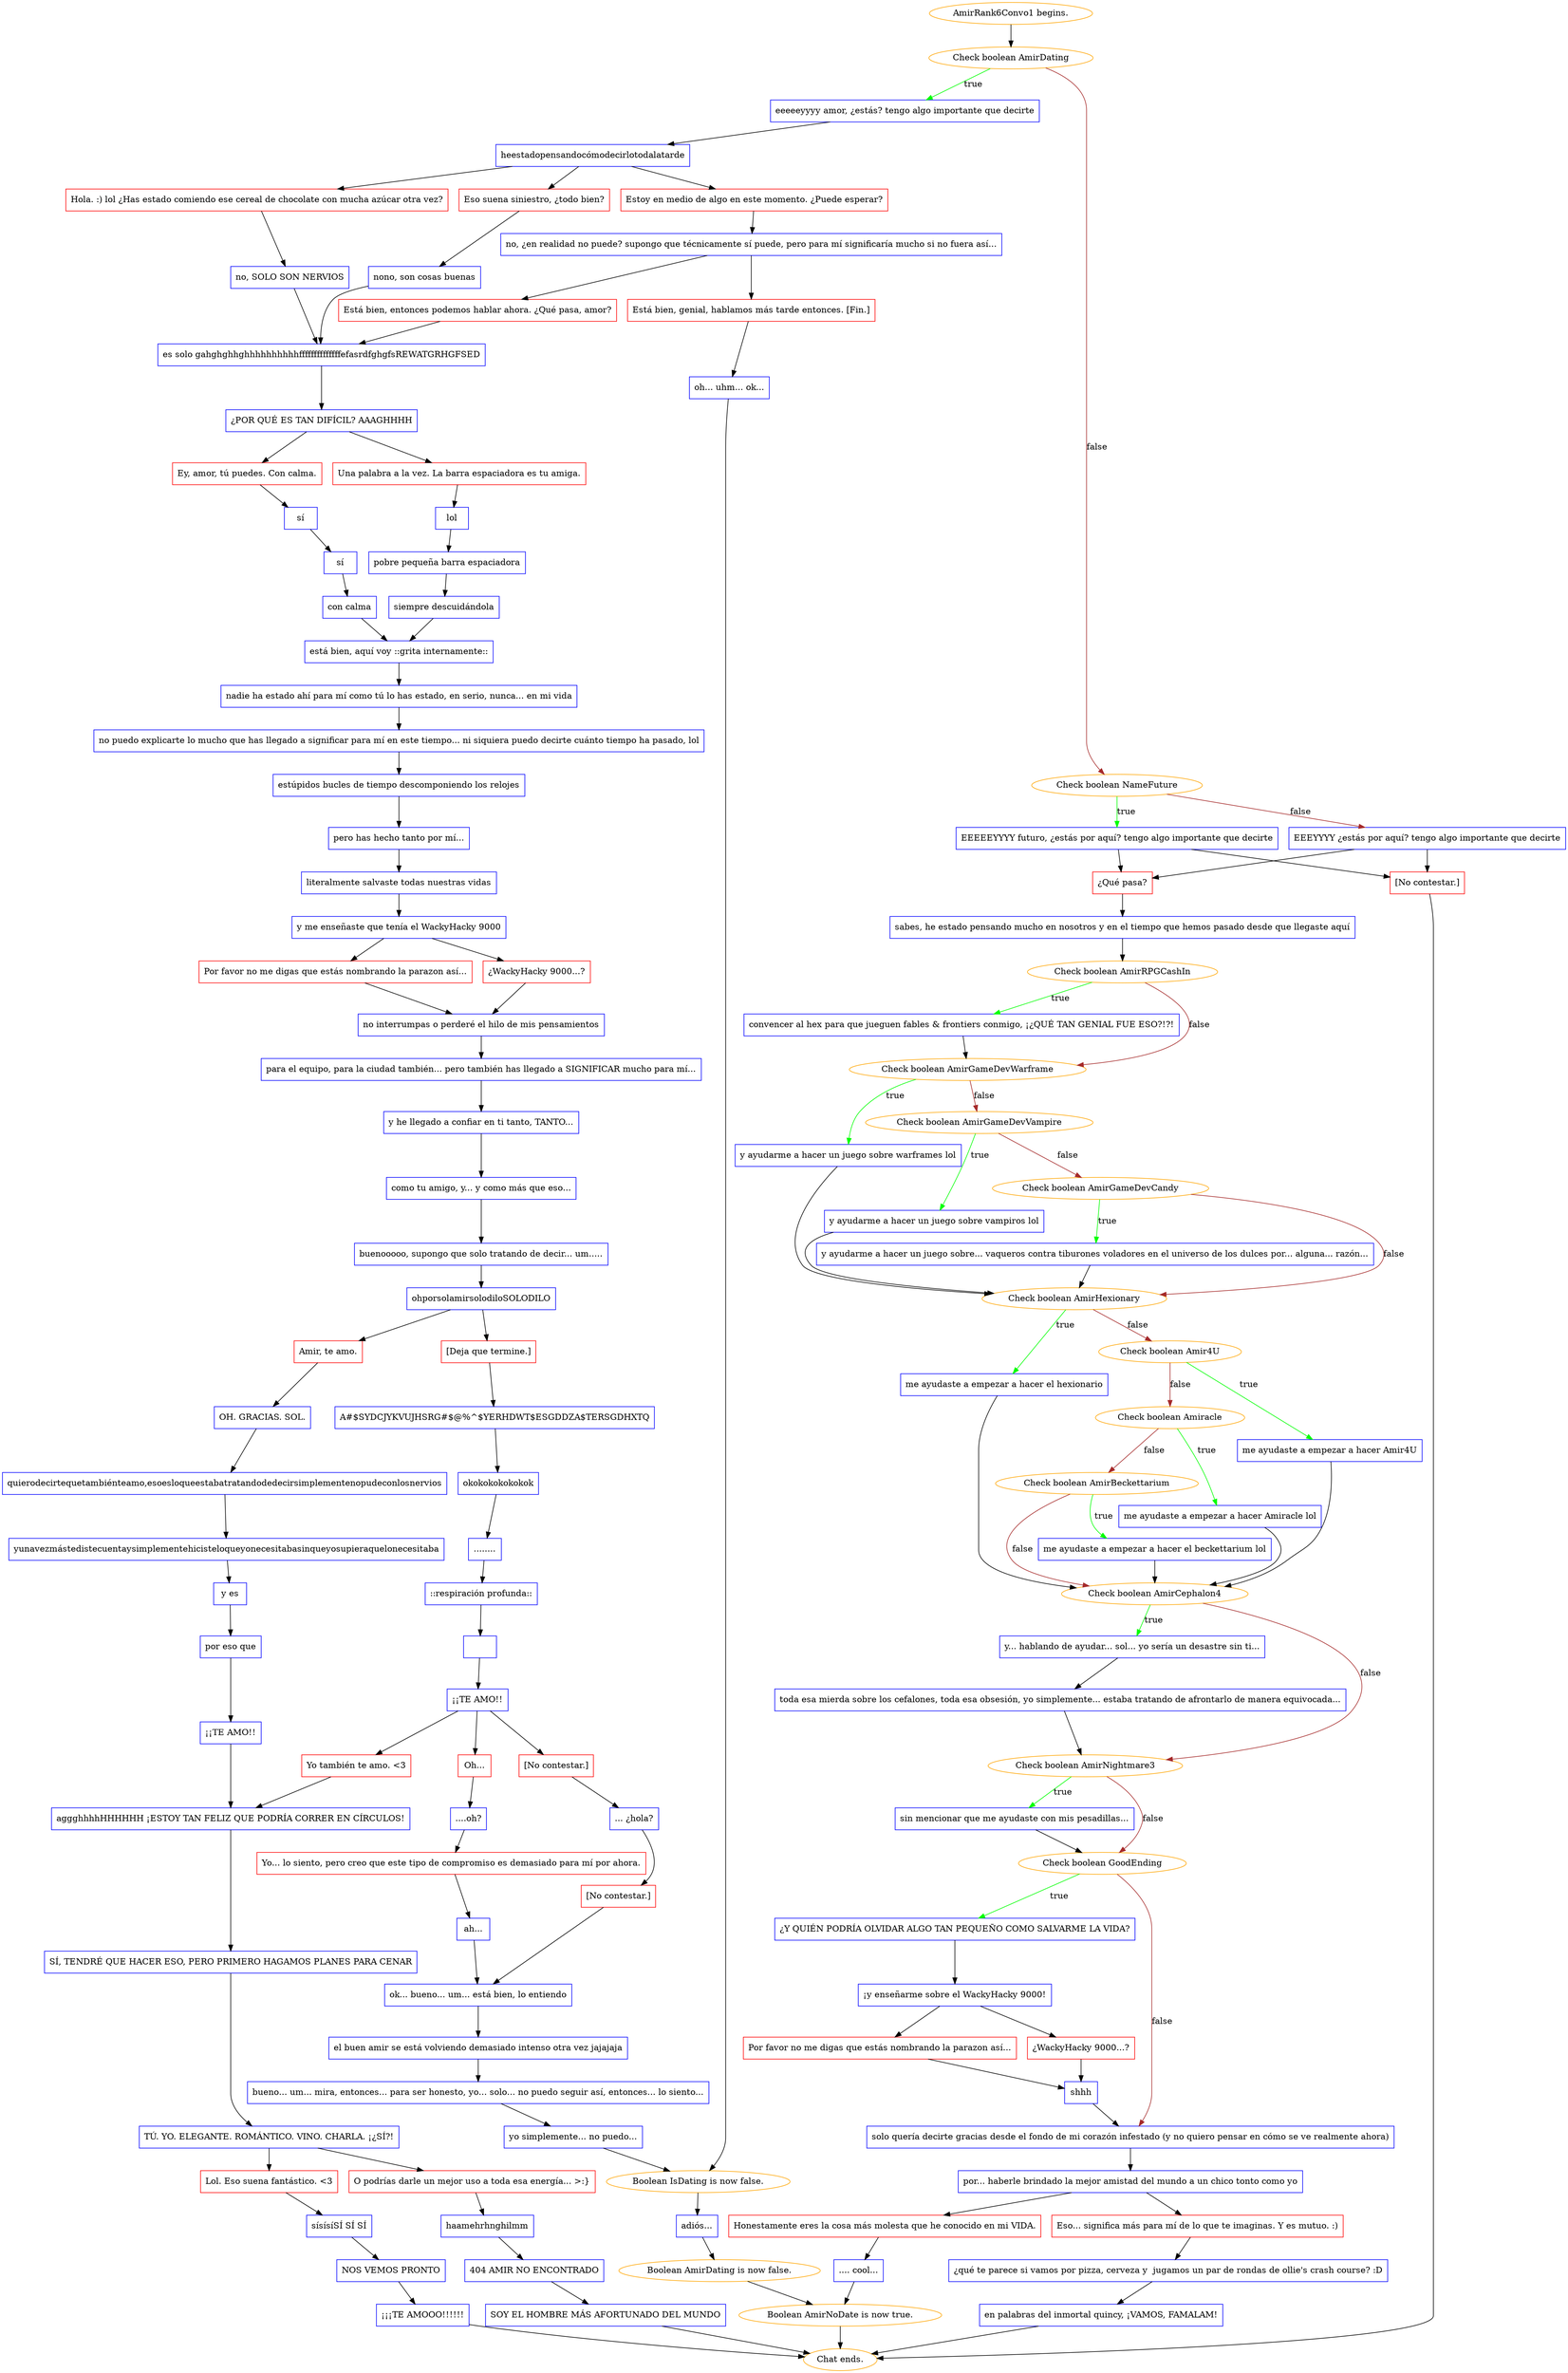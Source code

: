 digraph {
	"AmirRank6Convo1 begins." [color=orange];
		"AmirRank6Convo1 begins." -> j790010462;
	j790010462 [label="Check boolean AmirDating",color=orange];
		j790010462 -> j3242909719 [label=true,color=green];
		j790010462 -> j4292522466 [label=false,color=brown];
	j3242909719 [label="eeeeeyyyy amor, ¿estás? tengo algo importante que decirte",shape=box,color=blue];
		j3242909719 -> j1934700906;
	j4292522466 [label="Check boolean NameFuture",color=orange];
		j4292522466 -> j1570535910 [label=true,color=green];
		j4292522466 -> j1718850559 [label=false,color=brown];
	j1934700906 [label="heestadopensandocómodecirlotodalatarde",shape=box,color=blue];
		j1934700906 -> j951405188;
		j1934700906 -> j461237194;
		j1934700906 -> j3242591470;
	j1570535910 [label="EEEEEYYYY futuro, ¿estás por aquí? tengo algo importante que decirte",shape=box,color=blue];
		j1570535910 -> j2429603598;
		j1570535910 -> j2984511342;
	j1718850559 [label="EEEYYYY ¿estás por aquí? tengo algo importante que decirte",shape=box,color=blue];
		j1718850559 -> j2429603598;
		j1718850559 -> j2984511342;
	j951405188 [label="Hola. :) lol ¿Has estado comiendo ese cereal de chocolate con mucha azúcar otra vez?",shape=box,color=red];
		j951405188 -> j1358575093;
	j461237194 [label="Eso suena siniestro, ¿todo bien?",shape=box,color=red];
		j461237194 -> j1182193816;
	j3242591470 [label="Estoy en medio de algo en este momento. ¿Puede esperar?",shape=box,color=red];
		j3242591470 -> j331774026;
	j2429603598 [label="¿Qué pasa?",shape=box,color=red];
		j2429603598 -> j229942322;
	j2984511342 [label="[No contestar.]",shape=box,color=red];
		j2984511342 -> "Chat ends.";
	j1358575093 [label="no, SOLO SON NERVIOS",shape=box,color=blue];
		j1358575093 -> j2634190509;
	j1182193816 [label="nono, son cosas buenas",shape=box,color=blue];
		j1182193816 -> j2634190509;
	j331774026 [label="no, ¿en realidad no puede? supongo que técnicamente sí puede, pero para mí significaría mucho si no fuera así...",shape=box,color=blue];
		j331774026 -> j2701827046;
		j331774026 -> j1416177948;
	j229942322 [label="sabes, he estado pensando mucho en nosotros y en el tiempo que hemos pasado desde que llegaste aquí",shape=box,color=blue];
		j229942322 -> j3826784422;
	"Chat ends." [color=orange];
	j2634190509 [label="es solo gahghghhghhhhhhhhhhffffffffffffffefasrdfghgfsREWATGRHGFSED",shape=box,color=blue];
		j2634190509 -> j3053917121;
	j2701827046 [label="Está bien, entonces podemos hablar ahora. ¿Qué pasa, amor?",shape=box,color=red];
		j2701827046 -> j2634190509;
	j1416177948 [label="Está bien, genial, hablamos más tarde entonces. [Fin.]",shape=box,color=red];
		j1416177948 -> j777756317;
	j3826784422 [label="Check boolean AmirRPGCashIn",color=orange];
		j3826784422 -> j2819063027 [label=true,color=green];
		j3826784422 -> j2297868336 [label=false,color=brown];
	j3053917121 [label="¿POR QUÉ ES TAN DIFÍCIL? AAAGHHHH",shape=box,color=blue];
		j3053917121 -> j3302446555;
		j3053917121 -> j4228674829;
	j777756317 [label="oh... uhm... ok...",shape=box,color=blue];
		j777756317 -> j3270924148;
	j2819063027 [label="convencer al hex para que jueguen fables & frontiers conmigo, ¡¿QUÉ TAN GENIAL FUE ESO?!?!",shape=box,color=blue];
		j2819063027 -> j2297868336;
	j2297868336 [label="Check boolean AmirGameDevWarframe",color=orange];
		j2297868336 -> j293038963 [label=true,color=green];
		j2297868336 -> j3506259166 [label=false,color=brown];
	j3302446555 [label="Ey, amor, tú puedes. Con calma.",shape=box,color=red];
		j3302446555 -> j2461415094;
	j4228674829 [label="Una palabra a la vez. La barra espaciadora es tu amiga.",shape=box,color=red];
		j4228674829 -> j3819493161;
	j3270924148 [label="Boolean IsDating is now false.",color=orange];
		j3270924148 -> j2611318062;
	j293038963 [label="y ayudarme a hacer un juego sobre warframes lol",shape=box,color=blue];
		j293038963 -> j3646133356;
	j3506259166 [label="Check boolean AmirGameDevVampire",color=orange];
		j3506259166 -> j2972206188 [label=true,color=green];
		j3506259166 -> j1286003093 [label=false,color=brown];
	j2461415094 [label="sí",shape=box,color=blue];
		j2461415094 -> j3706975144;
	j3819493161 [label="lol",shape=box,color=blue];
		j3819493161 -> j2004382430;
	j2611318062 [label="adiós...",shape=box,color=blue];
		j2611318062 -> j911677755;
	j3646133356 [label="Check boolean AmirHexionary",color=orange];
		j3646133356 -> j4032329115 [label=true,color=green];
		j3646133356 -> j3967894332 [label=false,color=brown];
	j2972206188 [label="y ayudarme a hacer un juego sobre vampiros lol",shape=box,color=blue];
		j2972206188 -> j3646133356;
	j1286003093 [label="Check boolean AmirGameDevCandy",color=orange];
		j1286003093 -> j3702856178 [label=true,color=green];
		j1286003093 -> j3646133356 [label=false,color=brown];
	j3706975144 [label="sí",shape=box,color=blue];
		j3706975144 -> j169910220;
	j2004382430 [label="pobre pequeña barra espaciadora",shape=box,color=blue];
		j2004382430 -> j3681445096;
	j911677755 [label="Boolean AmirDating is now false.",color=orange];
		j911677755 -> j1438323710;
	j4032329115 [label="me ayudaste a empezar a hacer el hexionario",shape=box,color=blue];
		j4032329115 -> j3587826111;
	j3967894332 [label="Check boolean Amir4U",color=orange];
		j3967894332 -> j975939598 [label=true,color=green];
		j3967894332 -> j3456698547 [label=false,color=brown];
	j3702856178 [label="y ayudarme a hacer un juego sobre... vaqueros contra tiburones voladores en el universo de los dulces por... alguna... razón...",shape=box,color=blue];
		j3702856178 -> j3646133356;
	j169910220 [label="con calma",shape=box,color=blue];
		j169910220 -> j2874896319;
	j3681445096 [label="siempre descuidándola",shape=box,color=blue];
		j3681445096 -> j2874896319;
	j1438323710 [label="Boolean AmirNoDate is now true.",color=orange];
		j1438323710 -> "Chat ends.";
	j3587826111 [label="Check boolean AmirCephalon4",color=orange];
		j3587826111 -> j3288700113 [label=true,color=green];
		j3587826111 -> j181140992 [label=false,color=brown];
	j975939598 [label="me ayudaste a empezar a hacer Amir4U",shape=box,color=blue];
		j975939598 -> j3587826111;
	j3456698547 [label="Check boolean Amiracle",color=orange];
		j3456698547 -> j301946852 [label=true,color=green];
		j3456698547 -> j3662880471 [label=false,color=brown];
	j2874896319 [label="está bien, aquí voy ::grita internamente::",shape=box,color=blue];
		j2874896319 -> j3076053137;
	j3288700113 [label="y... hablando de ayudar... sol... yo sería un desastre sin ti...",shape=box,color=blue];
		j3288700113 -> j3176758920;
	j181140992 [label="Check boolean AmirNightmare3",color=orange];
		j181140992 -> j3131370386 [label=true,color=green];
		j181140992 -> j2311468738 [label=false,color=brown];
	j301946852 [label="me ayudaste a empezar a hacer Amiracle lol",shape=box,color=blue];
		j301946852 -> j3587826111;
	j3662880471 [label="Check boolean AmirBeckettarium",color=orange];
		j3662880471 -> j3414814018 [label=true,color=green];
		j3662880471 -> j3587826111 [label=false,color=brown];
	j3076053137 [label="nadie ha estado ahí para mí como tú lo has estado, en serio, nunca... en mi vida",shape=box,color=blue];
		j3076053137 -> j4114755880;
	j3176758920 [label="toda esa mierda sobre los cefalones, toda esa obsesión, yo simplemente... estaba tratando de afrontarlo de manera equivocada...",shape=box,color=blue];
		j3176758920 -> j181140992;
	j3131370386 [label="sin mencionar que me ayudaste con mis pesadillas...",shape=box,color=blue];
		j3131370386 -> j2311468738;
	j2311468738 [label="Check boolean GoodEnding",color=orange];
		j2311468738 -> j407914910 [label=true,color=green];
		j2311468738 -> j703617532 [label=false,color=brown];
	j3414814018 [label="me ayudaste a empezar a hacer el beckettarium lol",shape=box,color=blue];
		j3414814018 -> j3587826111;
	j4114755880 [label="no puedo explicarte lo mucho que has llegado a significar para mí en este tiempo... ni siquiera puedo decirte cuánto tiempo ha pasado, lol",shape=box,color=blue];
		j4114755880 -> j502742652;
	j407914910 [label="¿Y QUIÉN PODRÍA OLVIDAR ALGO TAN PEQUEÑO COMO SALVARME LA VIDA?",shape=box,color=blue];
		j407914910 -> j3970433066;
	j703617532 [label="solo quería decirte gracias desde el fondo de mi corazón infestado (y no quiero pensar en cómo se ve realmente ahora)",shape=box,color=blue];
		j703617532 -> j1455592517;
	j502742652 [label="estúpidos bucles de tiempo descomponiendo los relojes",shape=box,color=blue];
		j502742652 -> j1055401633;
	j3970433066 [label="¡y enseñarme sobre el WackyHacky 9000!",shape=box,color=blue];
		j3970433066 -> j3808195015;
		j3970433066 -> j2586018109;
	j1455592517 [label="por... haberle brindado la mejor amistad del mundo a un chico tonto como yo",shape=box,color=blue];
		j1455592517 -> j3562974609;
		j1455592517 -> j1917417294;
	j1055401633 [label="pero has hecho tanto por mí...",shape=box,color=blue];
		j1055401633 -> j462236983;
	j3808195015 [label="Por favor no me digas que estás nombrando la parazon así...",shape=box,color=red];
		j3808195015 -> j499403839;
	j2586018109 [label="¿WackyHacky 9000...?",shape=box,color=red];
		j2586018109 -> j499403839;
	j3562974609 [label="Eso... significa más para mí de lo que te imaginas. Y es mutuo. :)",shape=box,color=red];
		j3562974609 -> j1960258975;
	j1917417294 [label="Honestamente eres la cosa más molesta que he conocido en mi VIDA.",shape=box,color=red];
		j1917417294 -> j180171028;
	j462236983 [label="literalmente salvaste todas nuestras vidas",shape=box,color=blue];
		j462236983 -> j911425532;
	j499403839 [label="shhh",shape=box,color=blue];
		j499403839 -> j703617532;
	j1960258975 [label="¿qué te parece si vamos por pizza, cerveza y  jugamos un par de rondas de ollie's crash course? :D",shape=box,color=blue];
		j1960258975 -> j298656150;
	j180171028 [label=".... cool...",shape=box,color=blue];
		j180171028 -> j1438323710;
	j911425532 [label="y me enseñaste que tenía el WackyHacky 9000",shape=box,color=blue];
		j911425532 -> j293257511;
		j911425532 -> j2082312146;
	j298656150 [label="en palabras del inmortal quincy, ¡VAMOS, FAMALAM!",shape=box,color=blue];
		j298656150 -> "Chat ends.";
	j293257511 [label="Por favor no me digas que estás nombrando la parazon así...",shape=box,color=red];
		j293257511 -> j3167733978;
	j2082312146 [label="¿WackyHacky 9000...?",shape=box,color=red];
		j2082312146 -> j3167733978;
	j3167733978 [label="no interrumpas o perderé el hilo de mis pensamientos",shape=box,color=blue];
		j3167733978 -> j1829175919;
	j1829175919 [label="para el equipo, para la ciudad también... pero también has llegado a SIGNIFICAR mucho para mí...",shape=box,color=blue];
		j1829175919 -> j1369084106;
	j1369084106 [label="y he llegado a confiar en ti tanto, TANTO...",shape=box,color=blue];
		j1369084106 -> j2699294184;
	j2699294184 [label="como tu amigo, y... y como más que eso...",shape=box,color=blue];
		j2699294184 -> j3175945886;
	j3175945886 [label="buenooooo, supongo que solo tratando de decir... um.....",shape=box,color=blue];
		j3175945886 -> j3557407044;
	j3557407044 [label="ohporsolamirsolodiloSOLODILO",shape=box,color=blue];
		j3557407044 -> j317781554;
		j3557407044 -> j3021399527;
	j317781554 [label="Amir, te amo.",shape=box,color=red];
		j317781554 -> j3513945595;
	j3021399527 [label="[Deja que termine.]",shape=box,color=red];
		j3021399527 -> j2362901405;
	j3513945595 [label="OH. GRACIAS. SOL.",shape=box,color=blue];
		j3513945595 -> j878855780;
	j2362901405 [label="A#$SYDCJYKVUJHSRG#$@%^$YERHDWT$ESGDDZA$TERSGDHXTQ",shape=box,color=blue];
		j2362901405 -> j2094684941;
	j878855780 [label="quierodecirtequetambiénteamo,esoesloqueestabatratandodedecirsimplementenopudeconlosnervios",shape=box,color=blue];
		j878855780 -> j450578735;
	j2094684941 [label="okokokokokokok",shape=box,color=blue];
		j2094684941 -> j3430814204;
	j450578735 [label="yunavezmástedistecuentaysimplementehicisteloqueyonecesitabasinqueyosupieraquelonecesitaba",shape=box,color=blue];
		j450578735 -> j2988647257;
	j3430814204 [label="........",shape=box,color=blue];
		j3430814204 -> j1872959970;
	j2988647257 [label="y es",shape=box,color=blue];
		j2988647257 -> j1729033319;
	j1872959970 [label="::respiración profunda::",shape=box,color=blue];
		j1872959970 -> j3158877309;
	j1729033319 [label="por eso que",shape=box,color=blue];
		j1729033319 -> j702069189;
	j3158877309 [label=" ",shape=box,color=blue];
		j3158877309 -> j1787539022;
	j702069189 [label="¡¡TE AMO!!",shape=box,color=blue];
		j702069189 -> j1016218371;
	j1787539022 [label="¡¡TE AMO!!",shape=box,color=blue];
		j1787539022 -> j228108292;
		j1787539022 -> j1019983374;
		j1787539022 -> j3016888652;
	j1016218371 [label="aggghhhhHHHHHH ¡ESTOY TAN FELIZ QUE PODRÍA CORRER EN CÍRCULOS!",shape=box,color=blue];
		j1016218371 -> j2028061863;
	j228108292 [label="Yo también te amo. <3",shape=box,color=red];
		j228108292 -> j1016218371;
	j1019983374 [label="Oh...",shape=box,color=red];
		j1019983374 -> j1174780938;
	j3016888652 [label="[No contestar.]",shape=box,color=red];
		j3016888652 -> j3778823231;
	j2028061863 [label="SÍ, TENDRÉ QUE HACER ESO, PERO PRIMERO HAGAMOS PLANES PARA CENAR",shape=box,color=blue];
		j2028061863 -> j3626336701;
	j1174780938 [label="....oh?",shape=box,color=blue];
		j1174780938 -> j2473153565;
	j3778823231 [label="... ¿hola?",shape=box,color=blue];
		j3778823231 -> j856531336;
	j3626336701 [label="TÚ. YO. ELEGANTE. ROMÁNTICO. VINO. CHARLA. ¡¿SÍ?!",shape=box,color=blue];
		j3626336701 -> j755120560;
		j3626336701 -> j598379146;
	j2473153565 [label="Yo... lo siento, pero creo que este tipo de compromiso es demasiado para mí por ahora.",shape=box,color=red];
		j2473153565 -> j2439172332;
	j856531336 [label="[No contestar.]",shape=box,color=red];
		j856531336 -> j1523242843;
	j755120560 [label="Lol. Eso suena fantástico. <3",shape=box,color=red];
		j755120560 -> j2103277113;
	j598379146 [label="O podrías darle un mejor uso a toda esa energía... >:}",shape=box,color=red];
		j598379146 -> j3633401943;
	j2439172332 [label="ah...",shape=box,color=blue];
		j2439172332 -> j1523242843;
	j1523242843 [label="ok... bueno... um... está bien, lo entiendo",shape=box,color=blue];
		j1523242843 -> j3041124586;
	j2103277113 [label="sísísíSÍ SÍ SÍ",shape=box,color=blue];
		j2103277113 -> j610238383;
	j3633401943 [label="haamehrhnghilmm",shape=box,color=blue];
		j3633401943 -> j2833919582;
	j3041124586 [label="el buen amir se está volviendo demasiado intenso otra vez jajajaja",shape=box,color=blue];
		j3041124586 -> j1799708257;
	j610238383 [label="NOS VEMOS PRONTO",shape=box,color=blue];
		j610238383 -> j1855616154;
	j2833919582 [label="404 AMIR NO ENCONTRADO",shape=box,color=blue];
		j2833919582 -> j553333043;
	j1799708257 [label="bueno... um... mira, entonces... para ser honesto, yo... solo... no puedo seguir así, entonces... lo siento...",shape=box,color=blue];
		j1799708257 -> j1871766841;
	j1855616154 [label="¡¡¡TE AMOOO!!!!!!",shape=box,color=blue];
		j1855616154 -> "Chat ends.";
	j553333043 [label="SOY EL HOMBRE MÁS AFORTUNADO DEL MUNDO",shape=box,color=blue];
		j553333043 -> "Chat ends.";
	j1871766841 [label="yo simplemente... no puedo...",shape=box,color=blue];
		j1871766841 -> j3270924148;
}